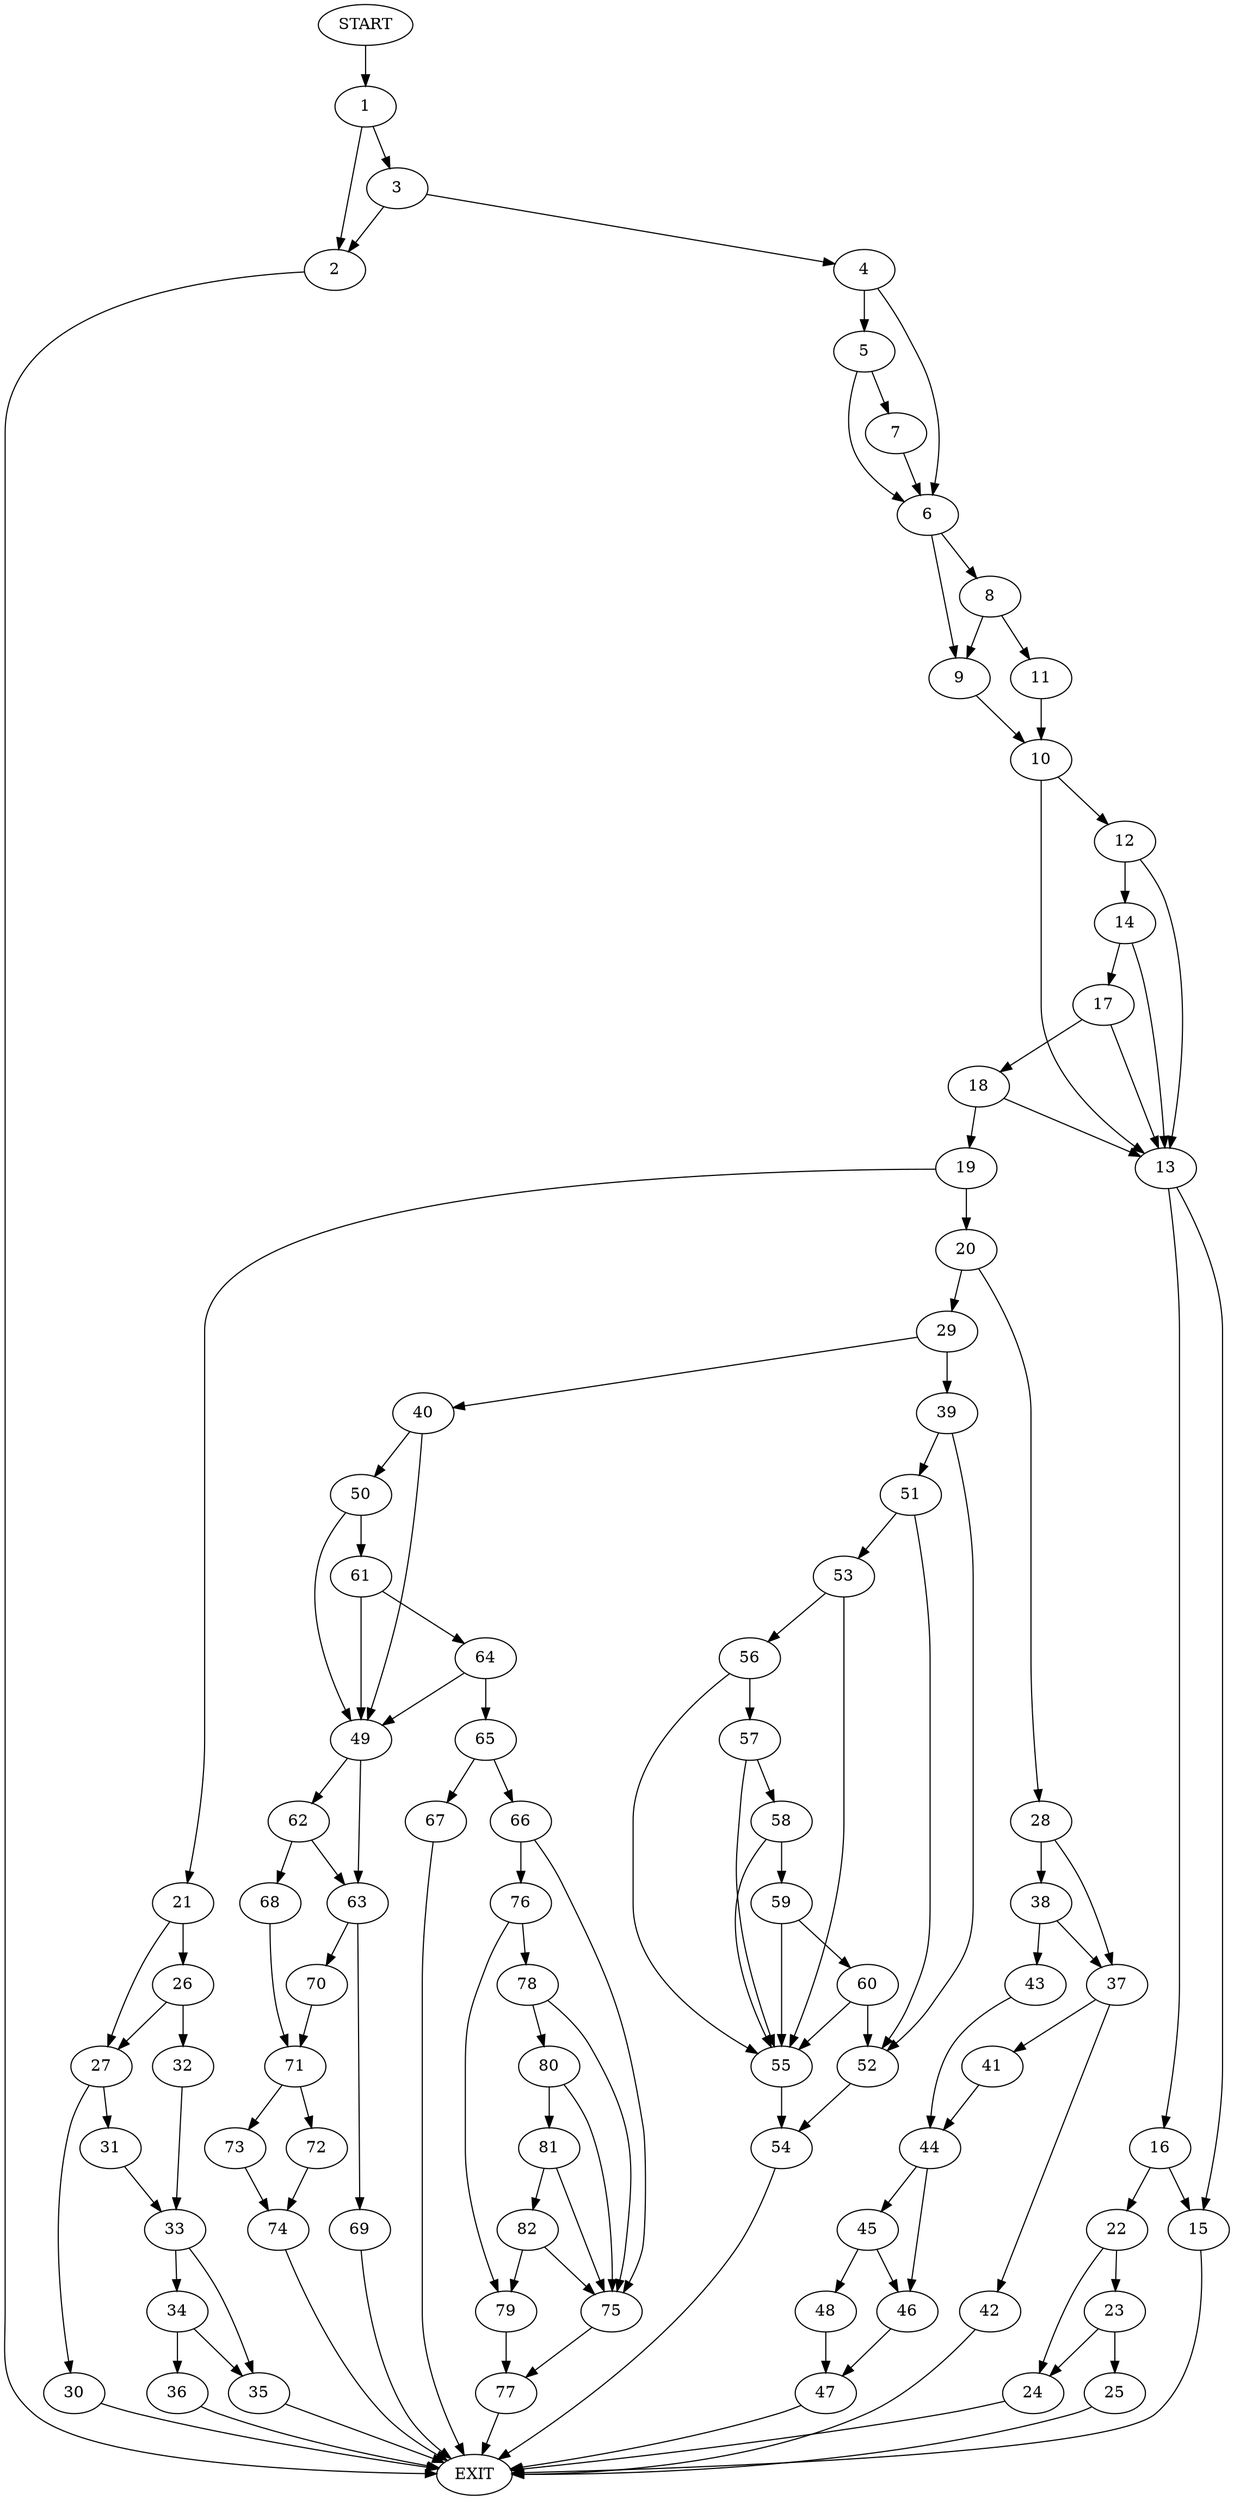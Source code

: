 digraph {
0 [label="START"]
83 [label="EXIT"]
0 -> 1
1 -> 2
1 -> 3
2 -> 83
3 -> 4
3 -> 2
4 -> 5
4 -> 6
5 -> 6
5 -> 7
6 -> 8
6 -> 9
7 -> 6
9 -> 10
8 -> 11
8 -> 9
11 -> 10
10 -> 12
10 -> 13
12 -> 14
12 -> 13
13 -> 15
13 -> 16
14 -> 17
14 -> 13
17 -> 18
17 -> 13
18 -> 19
18 -> 13
19 -> 20
19 -> 21
16 -> 15
16 -> 22
15 -> 83
22 -> 23
22 -> 24
23 -> 25
23 -> 24
24 -> 83
25 -> 83
21 -> 26
21 -> 27
20 -> 28
20 -> 29
27 -> 30
27 -> 31
26 -> 27
26 -> 32
32 -> 33
33 -> 34
33 -> 35
30 -> 83
31 -> 33
34 -> 36
34 -> 35
35 -> 83
36 -> 83
28 -> 37
28 -> 38
29 -> 39
29 -> 40
37 -> 41
37 -> 42
38 -> 37
38 -> 43
43 -> 44
44 -> 45
44 -> 46
41 -> 44
42 -> 83
46 -> 47
45 -> 48
45 -> 46
48 -> 47
47 -> 83
40 -> 49
40 -> 50
39 -> 51
39 -> 52
51 -> 52
51 -> 53
52 -> 54
53 -> 55
53 -> 56
56 -> 55
56 -> 57
55 -> 54
57 -> 55
57 -> 58
58 -> 55
58 -> 59
59 -> 55
59 -> 60
60 -> 52
60 -> 55
54 -> 83
50 -> 49
50 -> 61
49 -> 62
49 -> 63
61 -> 64
61 -> 49
64 -> 49
64 -> 65
65 -> 66
65 -> 67
62 -> 68
62 -> 63
63 -> 69
63 -> 70
68 -> 71
71 -> 72
71 -> 73
69 -> 83
70 -> 71
72 -> 74
73 -> 74
74 -> 83
66 -> 75
66 -> 76
67 -> 83
75 -> 77
76 -> 78
76 -> 79
78 -> 75
78 -> 80
79 -> 77
80 -> 75
80 -> 81
81 -> 75
81 -> 82
82 -> 75
82 -> 79
77 -> 83
}
